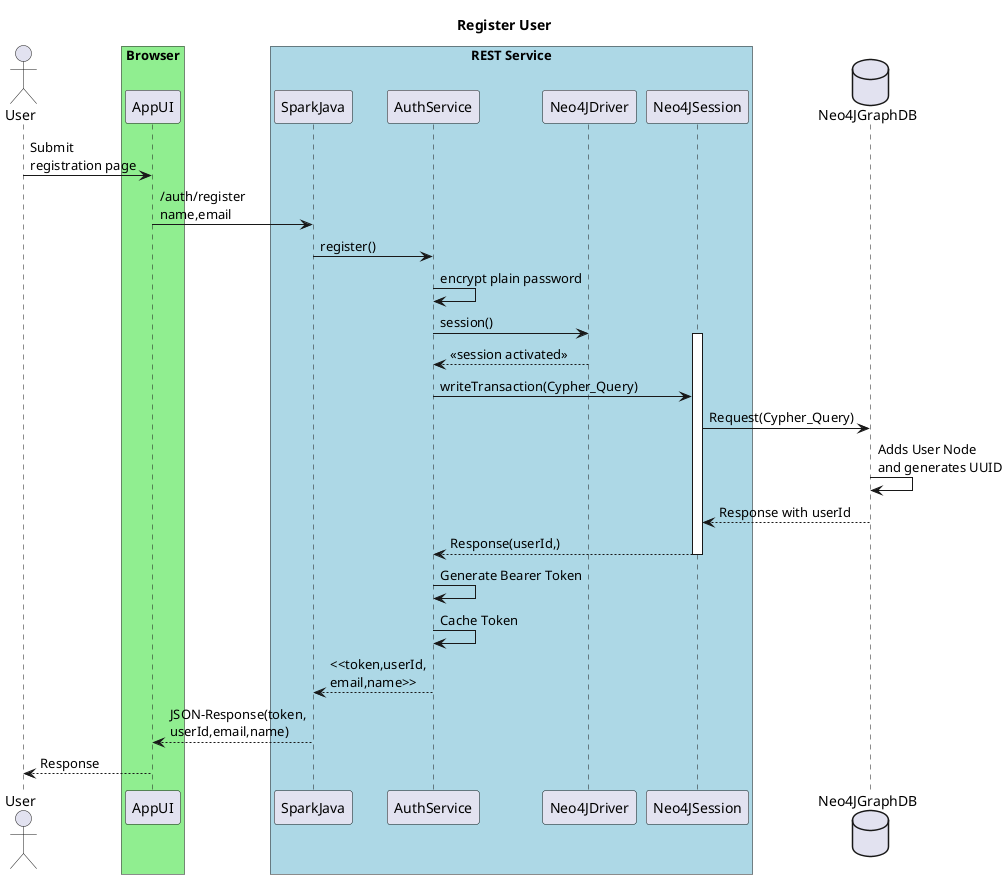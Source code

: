 @startuml

title "Register User"

actor User as User

box "Browser" #LightGreen
participant AppUI as AppUI
end box

box "REST Service" #LightBlue
participant SparkJava as SparkJava
participant AuthService as AuthService
participant Neo4JDriver as Neo4JDriver
participant Neo4JSession as Neo4JSession
end box

database Neo4JGraphDB as Neo4JGraphDB

User -> AppUI: Submit \nregistration page
AppUI -> SparkJava: /auth/register\nname,email
SparkJava -> AuthService : register()
AuthService -> AuthService : encrypt plain password
AuthService -> Neo4JDriver : session()
activate Neo4JSession
Neo4JDriver-->AuthService : <<session activated>>

AuthService -> Neo4JSession : writeTransaction(Cypher_Query)
Neo4JSession -> Neo4JGraphDB: Request(Cypher_Query)
Neo4JGraphDB -> Neo4JGraphDB: Adds User Node \nand generates UUID
Neo4JGraphDB --> Neo4JSession: Response with userId
Neo4JSession --> AuthService:  Response(userId,)
deactivate Neo4JSession
AuthService -> AuthService : Generate Bearer Token
AuthService -> AuthService : Cache Token
AuthService --> SparkJava : <<token,userId,\nemail,name>>
SparkJava --> AppUI: JSON-Response(token,\nuserId,email,name)
AppUI --> User: Response

@enduml
